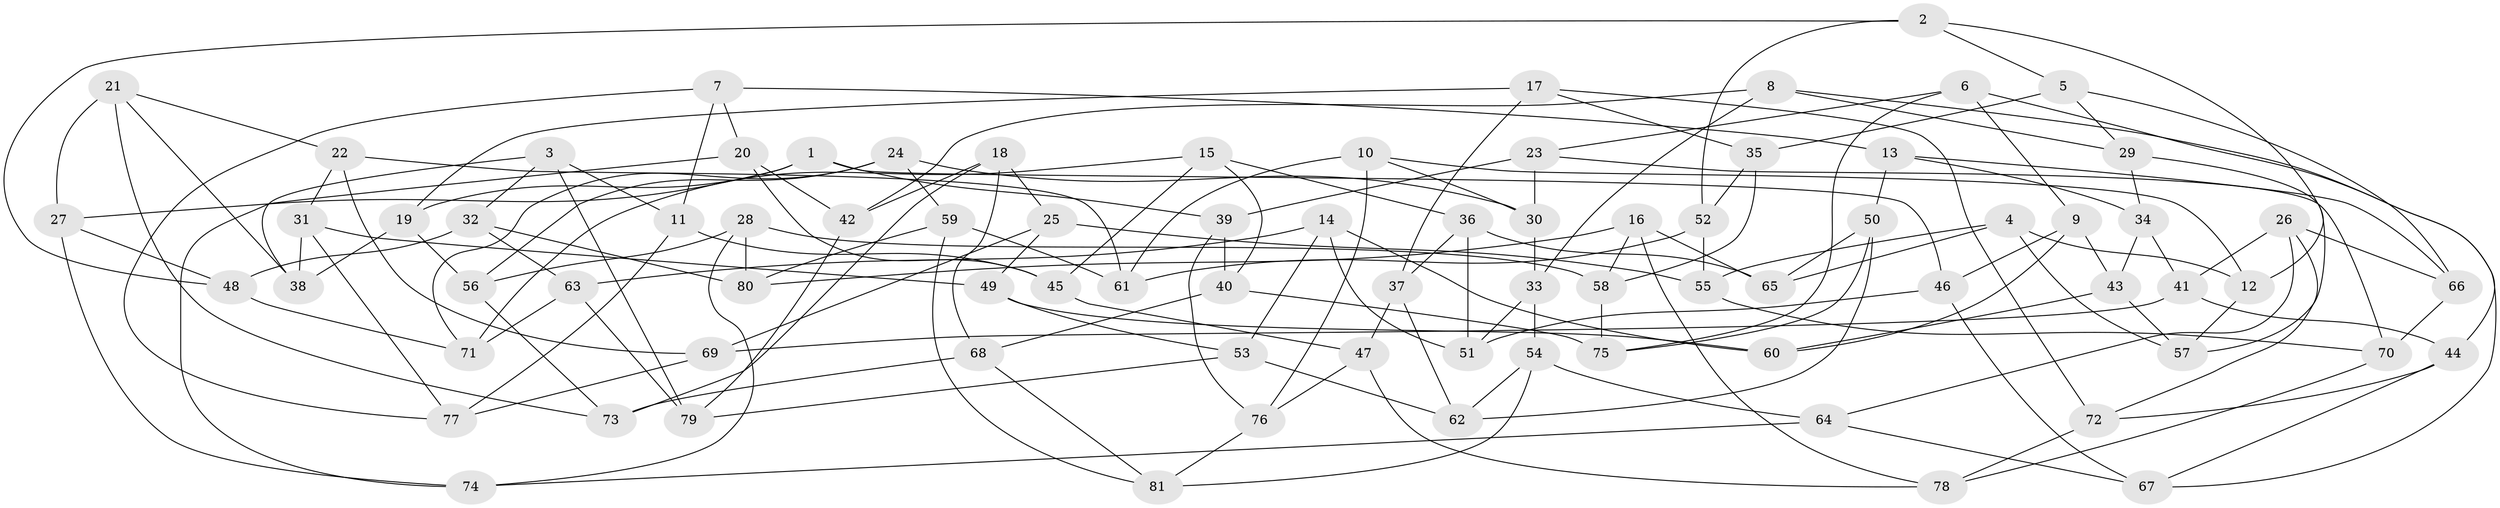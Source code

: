 // Generated by graph-tools (version 1.1) at 2025/03/03/09/25 03:03:05]
// undirected, 81 vertices, 162 edges
graph export_dot {
graph [start="1"]
  node [color=gray90,style=filled];
  1;
  2;
  3;
  4;
  5;
  6;
  7;
  8;
  9;
  10;
  11;
  12;
  13;
  14;
  15;
  16;
  17;
  18;
  19;
  20;
  21;
  22;
  23;
  24;
  25;
  26;
  27;
  28;
  29;
  30;
  31;
  32;
  33;
  34;
  35;
  36;
  37;
  38;
  39;
  40;
  41;
  42;
  43;
  44;
  45;
  46;
  47;
  48;
  49;
  50;
  51;
  52;
  53;
  54;
  55;
  56;
  57;
  58;
  59;
  60;
  61;
  62;
  63;
  64;
  65;
  66;
  67;
  68;
  69;
  70;
  71;
  72;
  73;
  74;
  75;
  76;
  77;
  78;
  79;
  80;
  81;
  1 -- 39;
  1 -- 27;
  1 -- 46;
  1 -- 19;
  2 -- 5;
  2 -- 48;
  2 -- 52;
  2 -- 12;
  3 -- 79;
  3 -- 32;
  3 -- 11;
  3 -- 38;
  4 -- 12;
  4 -- 55;
  4 -- 65;
  4 -- 57;
  5 -- 35;
  5 -- 66;
  5 -- 29;
  6 -- 44;
  6 -- 9;
  6 -- 75;
  6 -- 23;
  7 -- 20;
  7 -- 13;
  7 -- 11;
  7 -- 77;
  8 -- 67;
  8 -- 42;
  8 -- 33;
  8 -- 29;
  9 -- 60;
  9 -- 43;
  9 -- 46;
  10 -- 61;
  10 -- 30;
  10 -- 12;
  10 -- 76;
  11 -- 45;
  11 -- 77;
  12 -- 57;
  13 -- 66;
  13 -- 34;
  13 -- 50;
  14 -- 60;
  14 -- 53;
  14 -- 63;
  14 -- 51;
  15 -- 45;
  15 -- 40;
  15 -- 36;
  15 -- 71;
  16 -- 78;
  16 -- 65;
  16 -- 80;
  16 -- 58;
  17 -- 37;
  17 -- 72;
  17 -- 19;
  17 -- 35;
  18 -- 25;
  18 -- 42;
  18 -- 68;
  18 -- 73;
  19 -- 38;
  19 -- 56;
  20 -- 45;
  20 -- 74;
  20 -- 42;
  21 -- 38;
  21 -- 73;
  21 -- 27;
  21 -- 22;
  22 -- 31;
  22 -- 61;
  22 -- 69;
  23 -- 70;
  23 -- 39;
  23 -- 30;
  24 -- 59;
  24 -- 30;
  24 -- 71;
  24 -- 56;
  25 -- 69;
  25 -- 49;
  25 -- 55;
  26 -- 41;
  26 -- 64;
  26 -- 72;
  26 -- 66;
  27 -- 74;
  27 -- 48;
  28 -- 56;
  28 -- 74;
  28 -- 58;
  28 -- 80;
  29 -- 34;
  29 -- 57;
  30 -- 33;
  31 -- 77;
  31 -- 49;
  31 -- 38;
  32 -- 48;
  32 -- 80;
  32 -- 63;
  33 -- 51;
  33 -- 54;
  34 -- 41;
  34 -- 43;
  35 -- 52;
  35 -- 58;
  36 -- 65;
  36 -- 37;
  36 -- 51;
  37 -- 47;
  37 -- 62;
  39 -- 76;
  39 -- 40;
  40 -- 75;
  40 -- 68;
  41 -- 69;
  41 -- 44;
  42 -- 79;
  43 -- 57;
  43 -- 60;
  44 -- 67;
  44 -- 72;
  45 -- 47;
  46 -- 67;
  46 -- 51;
  47 -- 76;
  47 -- 78;
  48 -- 71;
  49 -- 53;
  49 -- 60;
  50 -- 62;
  50 -- 75;
  50 -- 65;
  52 -- 55;
  52 -- 61;
  53 -- 79;
  53 -- 62;
  54 -- 62;
  54 -- 64;
  54 -- 81;
  55 -- 70;
  56 -- 73;
  58 -- 75;
  59 -- 61;
  59 -- 81;
  59 -- 80;
  63 -- 71;
  63 -- 79;
  64 -- 67;
  64 -- 74;
  66 -- 70;
  68 -- 73;
  68 -- 81;
  69 -- 77;
  70 -- 78;
  72 -- 78;
  76 -- 81;
}

